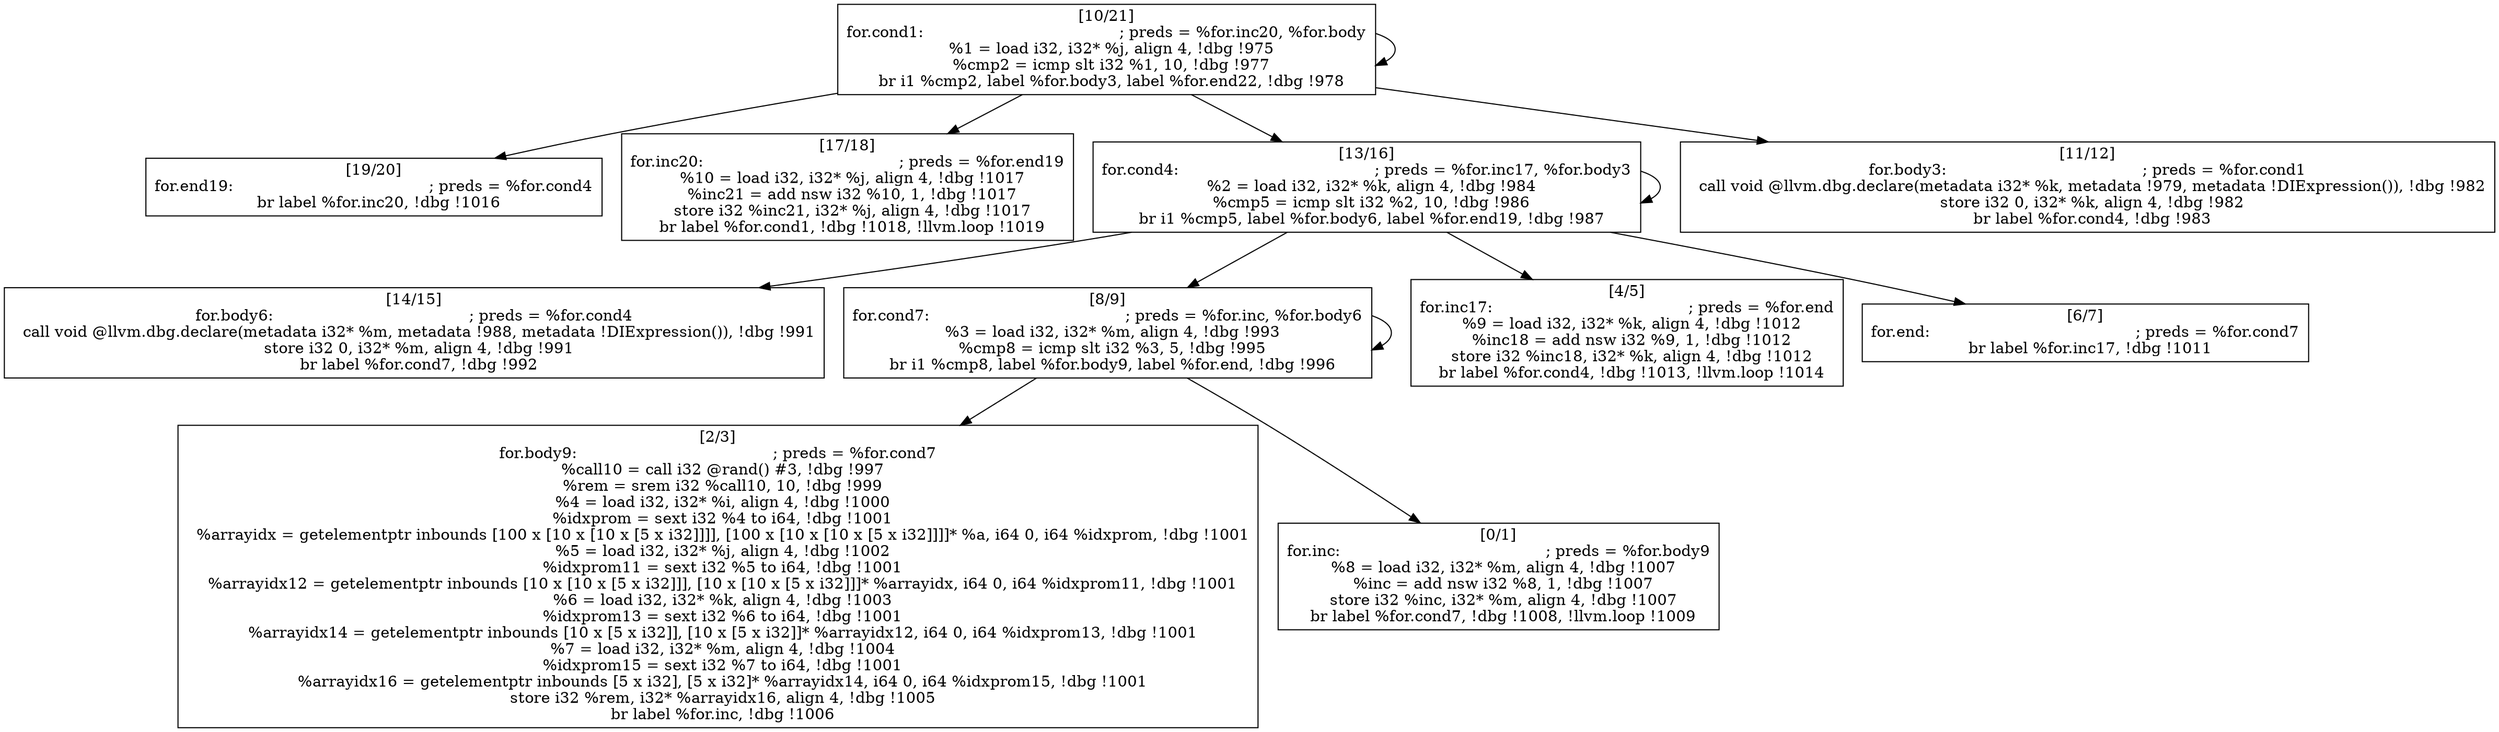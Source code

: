 
digraph G {


node235 [label="[14/15]
for.body6:                                        ; preds = %for.cond4
  call void @llvm.dbg.declare(metadata i32* %m, metadata !988, metadata !DIExpression()), !dbg !991
  store i32 0, i32* %m, align 4, !dbg !991
  br label %for.cond7, !dbg !992
",shape=rectangle ]
node236 [label="[19/20]
for.end19:                                        ; preds = %for.cond4
  br label %for.inc20, !dbg !1016
",shape=rectangle ]
node234 [label="[17/18]
for.inc20:                                        ; preds = %for.end19
  %10 = load i32, i32* %j, align 4, !dbg !1017
  %inc21 = add nsw i32 %10, 1, !dbg !1017
  store i32 %inc21, i32* %j, align 4, !dbg !1017
  br label %for.cond1, !dbg !1018, !llvm.loop !1019
",shape=rectangle ]
node233 [label="[13/16]
for.cond4:                                        ; preds = %for.inc17, %for.body3
  %2 = load i32, i32* %k, align 4, !dbg !984
  %cmp5 = icmp slt i32 %2, 10, !dbg !986
  br i1 %cmp5, label %for.body6, label %for.end19, !dbg !987
",shape=rectangle ]
node232 [label="[11/12]
for.body3:                                        ; preds = %for.cond1
  call void @llvm.dbg.declare(metadata i32* %k, metadata !979, metadata !DIExpression()), !dbg !982
  store i32 0, i32* %k, align 4, !dbg !982
  br label %for.cond4, !dbg !983
",shape=rectangle ]
node227 [label="[2/3]
for.body9:                                        ; preds = %for.cond7
  %call10 = call i32 @rand() #3, !dbg !997
  %rem = srem i32 %call10, 10, !dbg !999
  %4 = load i32, i32* %i, align 4, !dbg !1000
  %idxprom = sext i32 %4 to i64, !dbg !1001
  %arrayidx = getelementptr inbounds [100 x [10 x [10 x [5 x i32]]]], [100 x [10 x [10 x [5 x i32]]]]* %a, i64 0, i64 %idxprom, !dbg !1001
  %5 = load i32, i32* %j, align 4, !dbg !1002
  %idxprom11 = sext i32 %5 to i64, !dbg !1001
  %arrayidx12 = getelementptr inbounds [10 x [10 x [5 x i32]]], [10 x [10 x [5 x i32]]]* %arrayidx, i64 0, i64 %idxprom11, !dbg !1001
  %6 = load i32, i32* %k, align 4, !dbg !1003
  %idxprom13 = sext i32 %6 to i64, !dbg !1001
  %arrayidx14 = getelementptr inbounds [10 x [5 x i32]], [10 x [5 x i32]]* %arrayidx12, i64 0, i64 %idxprom13, !dbg !1001
  %7 = load i32, i32* %m, align 4, !dbg !1004
  %idxprom15 = sext i32 %7 to i64, !dbg !1001
  %arrayidx16 = getelementptr inbounds [5 x i32], [5 x i32]* %arrayidx14, i64 0, i64 %idxprom15, !dbg !1001
  store i32 %rem, i32* %arrayidx16, align 4, !dbg !1005
  br label %for.inc, !dbg !1006
",shape=rectangle ]
node231 [label="[10/21]
for.cond1:                                        ; preds = %for.inc20, %for.body
  %1 = load i32, i32* %j, align 4, !dbg !975
  %cmp2 = icmp slt i32 %1, 10, !dbg !977
  br i1 %cmp2, label %for.body3, label %for.end22, !dbg !978
",shape=rectangle ]
node230 [label="[8/9]
for.cond7:                                        ; preds = %for.inc, %for.body6
  %3 = load i32, i32* %m, align 4, !dbg !993
  %cmp8 = icmp slt i32 %3, 5, !dbg !995
  br i1 %cmp8, label %for.body9, label %for.end, !dbg !996
",shape=rectangle ]
node228 [label="[4/5]
for.inc17:                                        ; preds = %for.end
  %9 = load i32, i32* %k, align 4, !dbg !1012
  %inc18 = add nsw i32 %9, 1, !dbg !1012
  store i32 %inc18, i32* %k, align 4, !dbg !1012
  br label %for.cond4, !dbg !1013, !llvm.loop !1014
",shape=rectangle ]
node226 [label="[0/1]
for.inc:                                          ; preds = %for.body9
  %8 = load i32, i32* %m, align 4, !dbg !1007
  %inc = add nsw i32 %8, 1, !dbg !1007
  store i32 %inc, i32* %m, align 4, !dbg !1007
  br label %for.cond7, !dbg !1008, !llvm.loop !1009
",shape=rectangle ]
node229 [label="[6/7]
for.end:                                          ; preds = %for.cond7
  br label %for.inc17, !dbg !1011
",shape=rectangle ]

node231->node232 [ ]
node233->node228 [ ]
node230->node226 [ ]
node231->node233 [ ]
node233->node235 [ ]
node231->node236 [ ]
node230->node230 [ ]
node230->node227 [ ]
node231->node234 [ ]
node233->node229 [ ]
node233->node233 [ ]
node233->node230 [ ]
node231->node231 [ ]


}
